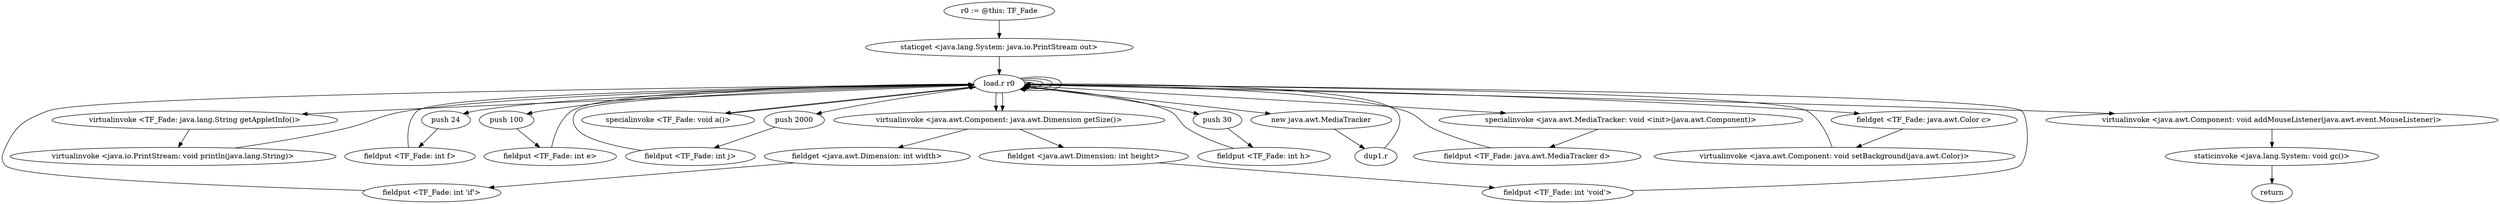 digraph "" {
    "r0 := @this: TF_Fade"
    "staticget <java.lang.System: java.io.PrintStream out>"
    "r0 := @this: TF_Fade"->"staticget <java.lang.System: java.io.PrintStream out>";
    "load.r r0"
    "staticget <java.lang.System: java.io.PrintStream out>"->"load.r r0";
    "virtualinvoke <TF_Fade: java.lang.String getAppletInfo()>"
    "load.r r0"->"virtualinvoke <TF_Fade: java.lang.String getAppletInfo()>";
    "virtualinvoke <java.io.PrintStream: void println(java.lang.String)>"
    "virtualinvoke <TF_Fade: java.lang.String getAppletInfo()>"->"virtualinvoke <java.io.PrintStream: void println(java.lang.String)>";
    "virtualinvoke <java.io.PrintStream: void println(java.lang.String)>"->"load.r r0";
    "load.r r0"->"load.r r0";
    "virtualinvoke <java.awt.Component: java.awt.Dimension getSize()>"
    "load.r r0"->"virtualinvoke <java.awt.Component: java.awt.Dimension getSize()>";
    "fieldget <java.awt.Dimension: int width>"
    "virtualinvoke <java.awt.Component: java.awt.Dimension getSize()>"->"fieldget <java.awt.Dimension: int width>";
    "fieldput <TF_Fade: int 'if'>"
    "fieldget <java.awt.Dimension: int width>"->"fieldput <TF_Fade: int 'if'>";
    "fieldput <TF_Fade: int 'if'>"->"load.r r0";
    "load.r r0"->"load.r r0";
    "load.r r0"->"virtualinvoke <java.awt.Component: java.awt.Dimension getSize()>";
    "fieldget <java.awt.Dimension: int height>"
    "virtualinvoke <java.awt.Component: java.awt.Dimension getSize()>"->"fieldget <java.awt.Dimension: int height>";
    "fieldput <TF_Fade: int 'void'>"
    "fieldget <java.awt.Dimension: int height>"->"fieldput <TF_Fade: int 'void'>";
    "fieldput <TF_Fade: int 'void'>"->"load.r r0";
    "push 24"
    "load.r r0"->"push 24";
    "fieldput <TF_Fade: int f>"
    "push 24"->"fieldput <TF_Fade: int f>";
    "fieldput <TF_Fade: int f>"->"load.r r0";
    "push 100"
    "load.r r0"->"push 100";
    "fieldput <TF_Fade: int e>"
    "push 100"->"fieldput <TF_Fade: int e>";
    "fieldput <TF_Fade: int e>"->"load.r r0";
    "push 2000"
    "load.r r0"->"push 2000";
    "fieldput <TF_Fade: int j>"
    "push 2000"->"fieldput <TF_Fade: int j>";
    "fieldput <TF_Fade: int j>"->"load.r r0";
    "push 30"
    "load.r r0"->"push 30";
    "fieldput <TF_Fade: int h>"
    "push 30"->"fieldput <TF_Fade: int h>";
    "fieldput <TF_Fade: int h>"->"load.r r0";
    "new java.awt.MediaTracker"
    "load.r r0"->"new java.awt.MediaTracker";
    "dup1.r"
    "new java.awt.MediaTracker"->"dup1.r";
    "dup1.r"->"load.r r0";
    "specialinvoke <java.awt.MediaTracker: void <init>(java.awt.Component)>"
    "load.r r0"->"specialinvoke <java.awt.MediaTracker: void <init>(java.awt.Component)>";
    "fieldput <TF_Fade: java.awt.MediaTracker d>"
    "specialinvoke <java.awt.MediaTracker: void <init>(java.awt.Component)>"->"fieldput <TF_Fade: java.awt.MediaTracker d>";
    "fieldput <TF_Fade: java.awt.MediaTracker d>"->"load.r r0";
    "specialinvoke <TF_Fade: void a()>"
    "load.r r0"->"specialinvoke <TF_Fade: void a()>";
    "specialinvoke <TF_Fade: void a()>"->"load.r r0";
    "load.r r0"->"load.r r0";
    "fieldget <TF_Fade: java.awt.Color c>"
    "load.r r0"->"fieldget <TF_Fade: java.awt.Color c>";
    "virtualinvoke <java.awt.Component: void setBackground(java.awt.Color)>"
    "fieldget <TF_Fade: java.awt.Color c>"->"virtualinvoke <java.awt.Component: void setBackground(java.awt.Color)>";
    "virtualinvoke <java.awt.Component: void setBackground(java.awt.Color)>"->"load.r r0";
    "load.r r0"->"load.r r0";
    "virtualinvoke <java.awt.Component: void addMouseListener(java.awt.event.MouseListener)>"
    "load.r r0"->"virtualinvoke <java.awt.Component: void addMouseListener(java.awt.event.MouseListener)>";
    "staticinvoke <java.lang.System: void gc()>"
    "virtualinvoke <java.awt.Component: void addMouseListener(java.awt.event.MouseListener)>"->"staticinvoke <java.lang.System: void gc()>";
    "return"
    "staticinvoke <java.lang.System: void gc()>"->"return";
}
